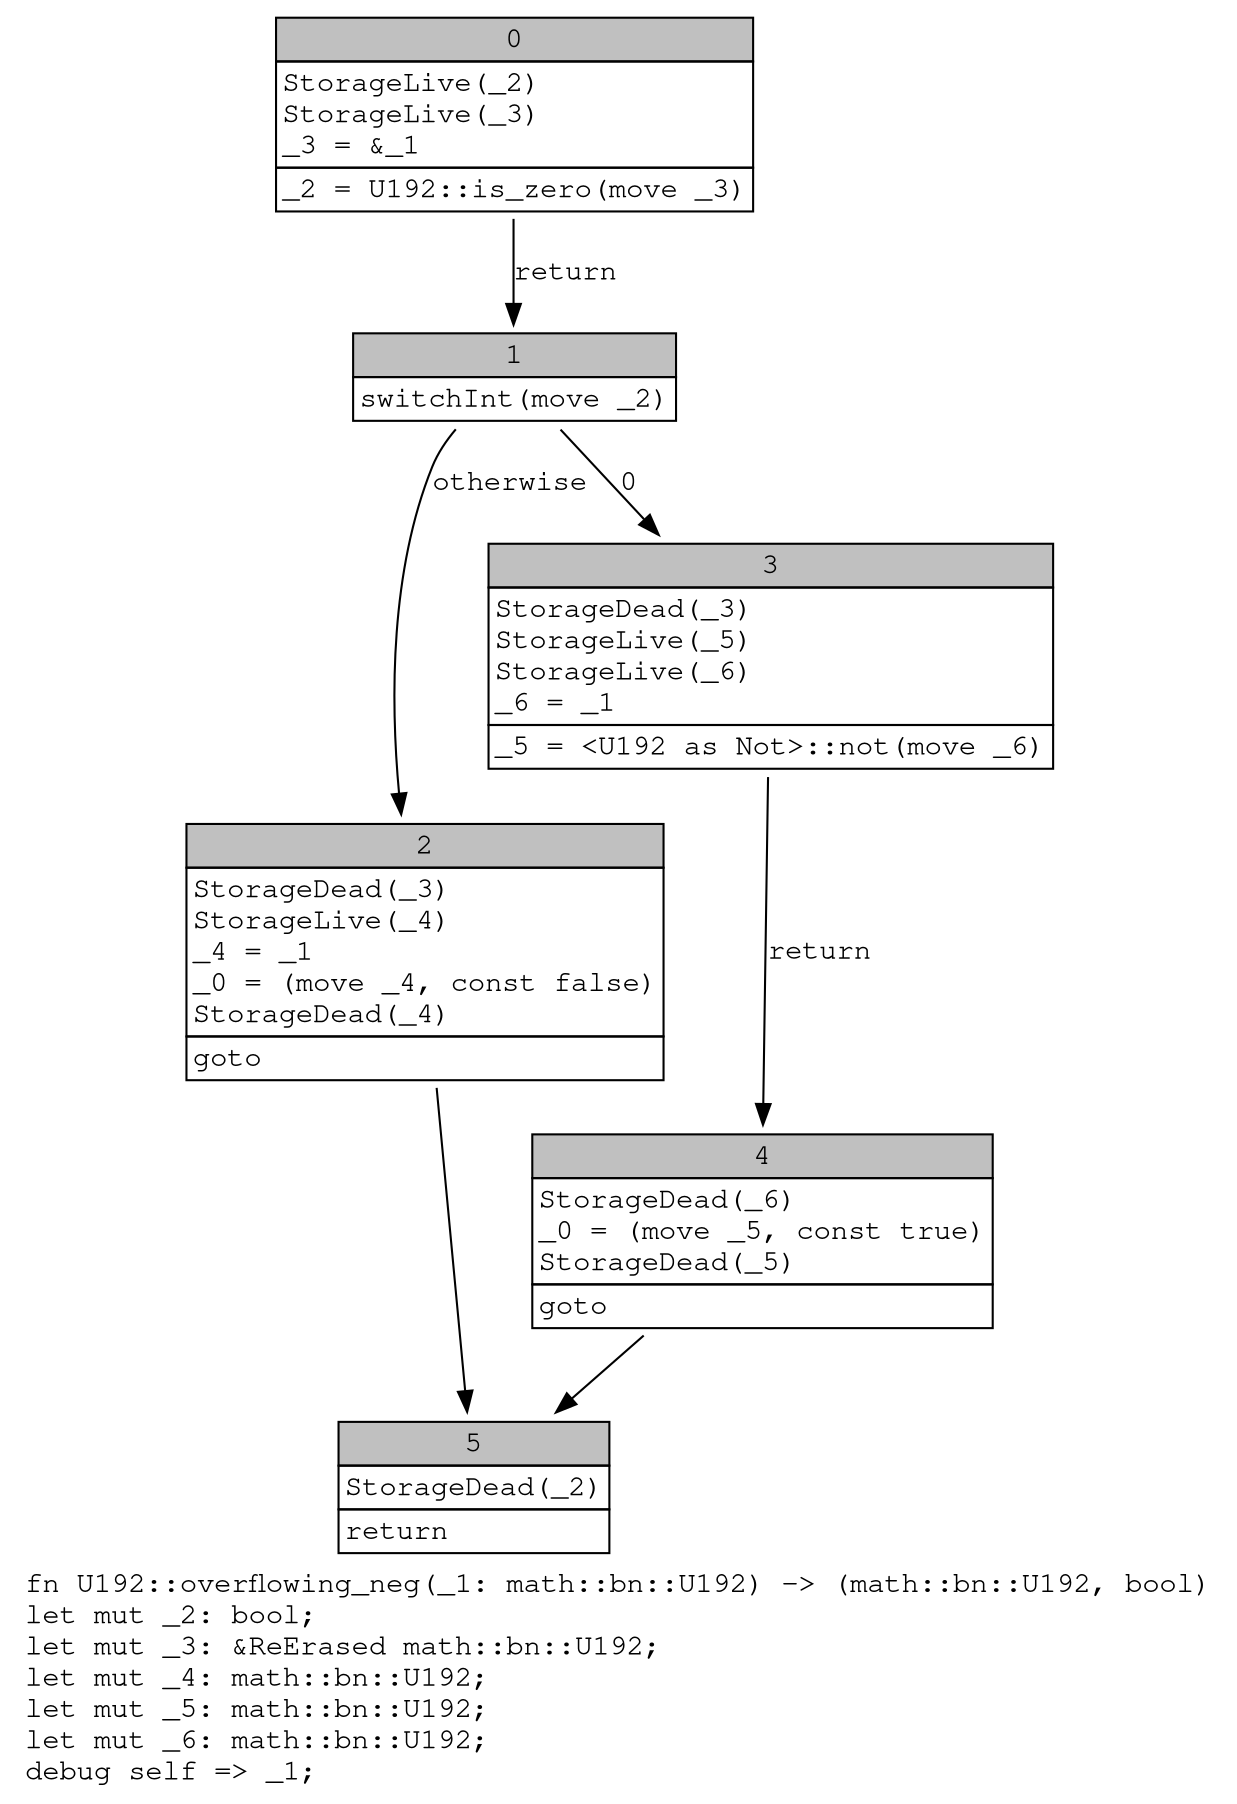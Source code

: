 digraph Mir_0_14529 {
    graph [fontname="Courier, monospace"];
    node [fontname="Courier, monospace"];
    edge [fontname="Courier, monospace"];
    label=<fn U192::overflowing_neg(_1: math::bn::U192) -&gt; (math::bn::U192, bool)<br align="left"/>let mut _2: bool;<br align="left"/>let mut _3: &amp;ReErased math::bn::U192;<br align="left"/>let mut _4: math::bn::U192;<br align="left"/>let mut _5: math::bn::U192;<br align="left"/>let mut _6: math::bn::U192;<br align="left"/>debug self =&gt; _1;<br align="left"/>>;
    bb0__0_14529 [shape="none", label=<<table border="0" cellborder="1" cellspacing="0"><tr><td bgcolor="gray" align="center" colspan="1">0</td></tr><tr><td align="left" balign="left">StorageLive(_2)<br/>StorageLive(_3)<br/>_3 = &amp;_1<br/></td></tr><tr><td align="left">_2 = U192::is_zero(move _3)</td></tr></table>>];
    bb1__0_14529 [shape="none", label=<<table border="0" cellborder="1" cellspacing="0"><tr><td bgcolor="gray" align="center" colspan="1">1</td></tr><tr><td align="left">switchInt(move _2)</td></tr></table>>];
    bb2__0_14529 [shape="none", label=<<table border="0" cellborder="1" cellspacing="0"><tr><td bgcolor="gray" align="center" colspan="1">2</td></tr><tr><td align="left" balign="left">StorageDead(_3)<br/>StorageLive(_4)<br/>_4 = _1<br/>_0 = (move _4, const false)<br/>StorageDead(_4)<br/></td></tr><tr><td align="left">goto</td></tr></table>>];
    bb3__0_14529 [shape="none", label=<<table border="0" cellborder="1" cellspacing="0"><tr><td bgcolor="gray" align="center" colspan="1">3</td></tr><tr><td align="left" balign="left">StorageDead(_3)<br/>StorageLive(_5)<br/>StorageLive(_6)<br/>_6 = _1<br/></td></tr><tr><td align="left">_5 = &lt;U192 as Not&gt;::not(move _6)</td></tr></table>>];
    bb4__0_14529 [shape="none", label=<<table border="0" cellborder="1" cellspacing="0"><tr><td bgcolor="gray" align="center" colspan="1">4</td></tr><tr><td align="left" balign="left">StorageDead(_6)<br/>_0 = (move _5, const true)<br/>StorageDead(_5)<br/></td></tr><tr><td align="left">goto</td></tr></table>>];
    bb5__0_14529 [shape="none", label=<<table border="0" cellborder="1" cellspacing="0"><tr><td bgcolor="gray" align="center" colspan="1">5</td></tr><tr><td align="left" balign="left">StorageDead(_2)<br/></td></tr><tr><td align="left">return</td></tr></table>>];
    bb0__0_14529 -> bb1__0_14529 [label="return"];
    bb1__0_14529 -> bb3__0_14529 [label="0"];
    bb1__0_14529 -> bb2__0_14529 [label="otherwise"];
    bb2__0_14529 -> bb5__0_14529 [label=""];
    bb3__0_14529 -> bb4__0_14529 [label="return"];
    bb4__0_14529 -> bb5__0_14529 [label=""];
}
